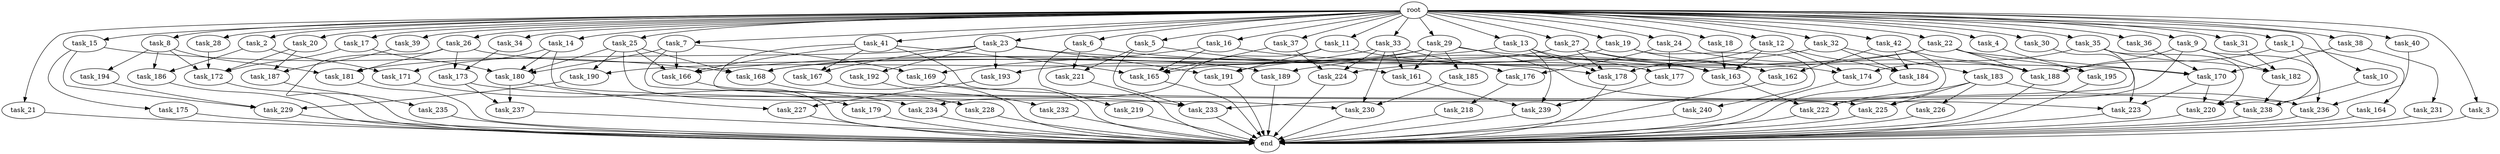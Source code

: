 digraph G {
  task_12 [size="2.048000"];
  task_36 [size="2.048000"];
  task_42 [size="2.048000"];
  task_19 [size="2.048000"];
  task_180 [size="4088808865.792000"];
  root [size="0.000000"];
  task_10 [size="2.048000"];
  task_168 [size="3264175144.960000"];
  task_18 [size="2.048000"];
  task_219 [size="1391569403.904000"];
  task_189 [size="549755813.888000"];
  task_183 [size="68719476.736000"];
  task_161 [size="3384434229.248000"];
  task_4 [size="2.048000"];
  task_33 [size="2.048000"];
  task_235 [size="274877906.944000"];
  task_234 [size="1460288880.640000"];
  task_8 [size="2.048000"];
  task_15 [size="2.048000"];
  task_5 [size="2.048000"];
  end [size="0.000000"];
  task_228 [size="2147483648.000000"];
  task_27 [size="2.048000"];
  task_169 [size="1254130450.432000"];
  task_167 [size="584115552.256000"];
  task_218 [size="68719476.736000"];
  task_14 [size="2.048000"];
  task_21 [size="2.048000"];
  task_38 [size="2.048000"];
  task_16 [size="2.048000"];
  task_222 [size="2851858284.544000"];
  task_7 [size="2.048000"];
  task_24 [size="2.048000"];
  task_186 [size="704374636.544000"];
  task_227 [size="1992864825.344000"];
  task_225 [size="1065151889.408000"];
  task_221 [size="3109556322.304000"];
  task_26 [size="2.048000"];
  task_177 [size="2817498546.176000"];
  task_239 [size="3917010173.952000"];
  task_17 [size="2.048000"];
  task_193 [size="1821066133.504000"];
  task_229 [size="1683627180.032000"];
  task_30 [size="2.048000"];
  task_39 [size="2.048000"];
  task_172 [size="2319282339.840000"];
  task_164 [size="841813590.016000"];
  task_226 [size="841813590.016000"];
  task_174 [size="1185410973.696000"];
  task_171 [size="1116691496.960000"];
  task_165 [size="652835028.992000"];
  task_179 [size="154618822.656000"];
  task_182 [size="1236950581.248000"];
  task_223 [size="2353642078.208000"];
  task_192 [size="429496729.600000"];
  task_231 [size="841813590.016000"];
  task_220 [size="1065151889.408000"];
  task_166 [size="4690104287.232000"];
  task_31 [size="2.048000"];
  task_170 [size="2662879723.520000"];
  task_40 [size="2.048000"];
  task_2 [size="2.048000"];
  task_41 [size="2.048000"];
  task_237 [size="1116691496.960000"];
  task_35 [size="2.048000"];
  task_3 [size="2.048000"];
  task_187 [size="2783138807.808000"];
  task_194 [size="429496729.600000"];
  task_230 [size="2508260900.864000"];
  task_181 [size="1133871366.144000"];
  task_162 [size="3178275799.040000"];
  task_232 [size="618475290.624000"];
  task_184 [size="1529008357.376000"];
  task_22 [size="2.048000"];
  task_191 [size="2216203124.736000"];
  task_29 [size="2.048000"];
  task_28 [size="2.048000"];
  task_176 [size="2491081031.680000"];
  task_163 [size="3006477107.200000"];
  task_175 [size="429496729.600000"];
  task_233 [size="2628519985.152000"];
  task_23 [size="2.048000"];
  task_190 [size="1992864825.344000"];
  task_224 [size="1529008357.376000"];
  task_6 [size="2.048000"];
  task_32 [size="2.048000"];
  task_188 [size="2903397892.096000"];
  task_20 [size="2.048000"];
  task_238 [size="979252543.488000"];
  task_9 [size="2.048000"];
  task_37 [size="2.048000"];
  task_236 [size="1065151889.408000"];
  task_1 [size="2.048000"];
  task_195 [size="1666447310.848000"];
  task_185 [size="274877906.944000"];
  task_173 [size="1992864825.344000"];
  task_34 [size="2.048000"];
  task_240 [size="1717986918.400000"];
  task_25 [size="2.048000"];
  task_178 [size="3831110828.032000"];
  task_13 [size="2.048000"];
  task_11 [size="2.048000"];

  task_12 -> task_163 [size="411041792.000000"];
  task_12 -> task_184 [size="411041792.000000"];
  task_12 -> task_174 [size="411041792.000000"];
  task_12 -> task_178 [size="411041792.000000"];
  task_36 -> task_170 [size="75497472.000000"];
  task_42 -> task_184 [size="301989888.000000"];
  task_42 -> task_162 [size="301989888.000000"];
  task_42 -> task_222 [size="301989888.000000"];
  task_42 -> task_188 [size="301989888.000000"];
  task_19 -> task_240 [size="838860800.000000"];
  task_19 -> task_191 [size="838860800.000000"];
  task_19 -> task_162 [size="838860800.000000"];
  task_180 -> task_227 [size="134217728.000000"];
  task_180 -> task_237 [size="134217728.000000"];
  root -> task_12 [size="1.000000"];
  root -> task_35 [size="1.000000"];
  root -> task_14 [size="1.000000"];
  root -> task_36 [size="1.000000"];
  root -> task_37 [size="1.000000"];
  root -> task_6 [size="1.000000"];
  root -> task_32 [size="1.000000"];
  root -> task_38 [size="1.000000"];
  root -> task_42 [size="1.000000"];
  root -> task_19 [size="1.000000"];
  root -> task_13 [size="1.000000"];
  root -> task_20 [size="1.000000"];
  root -> task_16 [size="1.000000"];
  root -> task_9 [size="1.000000"];
  root -> task_31 [size="1.000000"];
  root -> task_10 [size="1.000000"];
  root -> task_1 [size="1.000000"];
  root -> task_18 [size="1.000000"];
  root -> task_5 [size="1.000000"];
  root -> task_2 [size="1.000000"];
  root -> task_4 [size="1.000000"];
  root -> task_27 [size="1.000000"];
  root -> task_41 [size="1.000000"];
  root -> task_11 [size="1.000000"];
  root -> task_23 [size="1.000000"];
  root -> task_3 [size="1.000000"];
  root -> task_26 [size="1.000000"];
  root -> task_7 [size="1.000000"];
  root -> task_40 [size="1.000000"];
  root -> task_34 [size="1.000000"];
  root -> task_17 [size="1.000000"];
  root -> task_33 [size="1.000000"];
  root -> task_15 [size="1.000000"];
  root -> task_22 [size="1.000000"];
  root -> task_29 [size="1.000000"];
  root -> task_8 [size="1.000000"];
  root -> task_30 [size="1.000000"];
  root -> task_39 [size="1.000000"];
  root -> task_25 [size="1.000000"];
  root -> task_24 [size="1.000000"];
  root -> task_21 [size="1.000000"];
  root -> task_28 [size="1.000000"];
  task_10 -> task_238 [size="209715200.000000"];
  task_168 -> task_228 [size="209715200.000000"];
  task_18 -> task_163 [size="536870912.000000"];
  task_219 -> end [size="1.000000"];
  task_189 -> end [size="1.000000"];
  task_183 -> task_236 [size="411041792.000000"];
  task_183 -> task_222 [size="411041792.000000"];
  task_183 -> task_225 [size="411041792.000000"];
  task_183 -> task_226 [size="411041792.000000"];
  task_161 -> task_239 [size="536870912.000000"];
  task_4 -> task_195 [size="679477248.000000"];
  task_33 -> task_230 [size="679477248.000000"];
  task_33 -> task_161 [size="679477248.000000"];
  task_33 -> task_176 [size="679477248.000000"];
  task_33 -> task_193 [size="679477248.000000"];
  task_33 -> task_224 [size="679477248.000000"];
  task_235 -> end [size="1.000000"];
  task_234 -> end [size="1.000000"];
  task_8 -> task_172 [size="209715200.000000"];
  task_8 -> task_194 [size="209715200.000000"];
  task_8 -> task_186 [size="209715200.000000"];
  task_8 -> task_181 [size="209715200.000000"];
  task_15 -> task_175 [size="209715200.000000"];
  task_15 -> task_168 [size="209715200.000000"];
  task_15 -> task_229 [size="209715200.000000"];
  task_5 -> task_161 [size="838860800.000000"];
  task_5 -> task_233 [size="838860800.000000"];
  task_5 -> task_221 [size="838860800.000000"];
  task_228 -> end [size="1.000000"];
  task_27 -> task_163 [size="411041792.000000"];
  task_27 -> task_168 [size="411041792.000000"];
  task_27 -> task_162 [size="411041792.000000"];
  task_27 -> task_178 [size="411041792.000000"];
  task_169 -> end [size="1.000000"];
  task_167 -> end [size="1.000000"];
  task_218 -> end [size="1.000000"];
  task_14 -> task_180 [size="411041792.000000"];
  task_14 -> task_230 [size="411041792.000000"];
  task_14 -> task_171 [size="411041792.000000"];
  task_21 -> end [size="1.000000"];
  task_38 -> task_170 [size="411041792.000000"];
  task_38 -> task_231 [size="411041792.000000"];
  task_16 -> task_163 [size="75497472.000000"];
  task_16 -> task_165 [size="75497472.000000"];
  task_16 -> task_169 [size="75497472.000000"];
  task_222 -> end [size="1.000000"];
  task_7 -> task_180 [size="536870912.000000"];
  task_7 -> task_223 [size="536870912.000000"];
  task_7 -> task_169 [size="536870912.000000"];
  task_7 -> task_166 [size="536870912.000000"];
  task_24 -> task_177 [size="536870912.000000"];
  task_24 -> task_176 [size="536870912.000000"];
  task_24 -> task_188 [size="536870912.000000"];
  task_186 -> end [size="1.000000"];
  task_227 -> end [size="1.000000"];
  task_225 -> end [size="1.000000"];
  task_221 -> end [size="1.000000"];
  task_26 -> task_235 [size="134217728.000000"];
  task_26 -> task_173 [size="134217728.000000"];
  task_26 -> task_181 [size="134217728.000000"];
  task_26 -> task_189 [size="134217728.000000"];
  task_177 -> task_239 [size="536870912.000000"];
  task_239 -> end [size="1.000000"];
  task_17 -> task_180 [size="209715200.000000"];
  task_17 -> task_172 [size="209715200.000000"];
  task_193 -> task_227 [size="838860800.000000"];
  task_229 -> end [size="1.000000"];
  task_30 -> task_223 [size="536870912.000000"];
  task_39 -> task_187 [size="679477248.000000"];
  task_172 -> end [size="1.000000"];
  task_164 -> end [size="1.000000"];
  task_226 -> end [size="1.000000"];
  task_174 -> end [size="1.000000"];
  task_171 -> task_234 [size="679477248.000000"];
  task_165 -> end [size="1.000000"];
  task_179 -> end [size="1.000000"];
  task_182 -> task_238 [size="134217728.000000"];
  task_223 -> end [size="1.000000"];
  task_192 -> task_232 [size="301989888.000000"];
  task_231 -> end [size="1.000000"];
  task_220 -> end [size="1.000000"];
  task_166 -> end [size="1.000000"];
  task_31 -> task_182 [size="536870912.000000"];
  task_170 -> task_220 [size="75497472.000000"];
  task_170 -> task_223 [size="75497472.000000"];
  task_40 -> task_236 [size="75497472.000000"];
  task_2 -> task_186 [size="134217728.000000"];
  task_2 -> task_171 [size="134217728.000000"];
  task_41 -> task_166 [size="75497472.000000"];
  task_41 -> task_165 [size="75497472.000000"];
  task_41 -> task_167 [size="75497472.000000"];
  task_41 -> task_179 [size="75497472.000000"];
  task_41 -> task_225 [size="75497472.000000"];
  task_237 -> end [size="1.000000"];
  task_35 -> task_182 [size="33554432.000000"];
  task_35 -> task_220 [size="33554432.000000"];
  task_35 -> task_233 [size="33554432.000000"];
  task_35 -> task_174 [size="33554432.000000"];
  task_3 -> end [size="1.000000"];
  task_187 -> end [size="1.000000"];
  task_194 -> task_229 [size="536870912.000000"];
  task_230 -> end [size="1.000000"];
  task_181 -> end [size="1.000000"];
  task_162 -> end [size="1.000000"];
  task_232 -> end [size="1.000000"];
  task_184 -> end [size="1.000000"];
  task_22 -> task_170 [size="134217728.000000"];
  task_22 -> task_168 [size="134217728.000000"];
  task_22 -> task_195 [size="134217728.000000"];
  task_22 -> task_189 [size="134217728.000000"];
  task_22 -> task_188 [size="134217728.000000"];
  task_191 -> end [size="1.000000"];
  task_29 -> task_165 [size="134217728.000000"];
  task_29 -> task_161 [size="134217728.000000"];
  task_29 -> task_174 [size="134217728.000000"];
  task_29 -> task_190 [size="134217728.000000"];
  task_29 -> task_185 [size="134217728.000000"];
  task_29 -> task_238 [size="134217728.000000"];
  task_28 -> task_172 [size="33554432.000000"];
  task_176 -> task_218 [size="33554432.000000"];
  task_163 -> task_222 [size="679477248.000000"];
  task_175 -> end [size="1.000000"];
  task_233 -> end [size="1.000000"];
  task_23 -> task_167 [size="209715200.000000"];
  task_23 -> task_191 [size="209715200.000000"];
  task_23 -> task_178 [size="209715200.000000"];
  task_23 -> task_192 [size="209715200.000000"];
  task_23 -> task_181 [size="209715200.000000"];
  task_23 -> task_193 [size="209715200.000000"];
  task_190 -> task_229 [size="75497472.000000"];
  task_224 -> end [size="1.000000"];
  task_6 -> task_170 [size="679477248.000000"];
  task_6 -> task_219 [size="679477248.000000"];
  task_6 -> task_221 [size="679477248.000000"];
  task_32 -> task_183 [size="33554432.000000"];
  task_32 -> task_184 [size="33554432.000000"];
  task_32 -> task_224 [size="33554432.000000"];
  task_188 -> end [size="1.000000"];
  task_20 -> task_187 [size="679477248.000000"];
  task_20 -> task_172 [size="679477248.000000"];
  task_238 -> end [size="1.000000"];
  task_9 -> task_236 [size="33554432.000000"];
  task_9 -> task_182 [size="33554432.000000"];
  task_9 -> task_225 [size="33554432.000000"];
  task_9 -> task_188 [size="33554432.000000"];
  task_37 -> task_165 [size="33554432.000000"];
  task_37 -> task_224 [size="33554432.000000"];
  task_236 -> end [size="1.000000"];
  task_1 -> task_220 [size="411041792.000000"];
  task_1 -> task_164 [size="411041792.000000"];
  task_1 -> task_188 [size="411041792.000000"];
  task_195 -> end [size="1.000000"];
  task_185 -> task_230 [size="134217728.000000"];
  task_173 -> task_233 [size="411041792.000000"];
  task_173 -> task_237 [size="411041792.000000"];
  task_34 -> task_173 [size="838860800.000000"];
  task_240 -> end [size="1.000000"];
  task_25 -> task_180 [size="838860800.000000"];
  task_25 -> task_190 [size="838860800.000000"];
  task_25 -> task_168 [size="838860800.000000"];
  task_25 -> task_166 [size="838860800.000000"];
  task_25 -> task_228 [size="838860800.000000"];
  task_178 -> end [size="1.000000"];
  task_13 -> task_177 [size="838860800.000000"];
  task_13 -> task_239 [size="838860800.000000"];
  task_13 -> task_166 [size="838860800.000000"];
  task_13 -> task_178 [size="838860800.000000"];
  task_11 -> task_163 [size="33554432.000000"];
  task_11 -> task_234 [size="33554432.000000"];
  task_11 -> task_191 [size="33554432.000000"];
}
